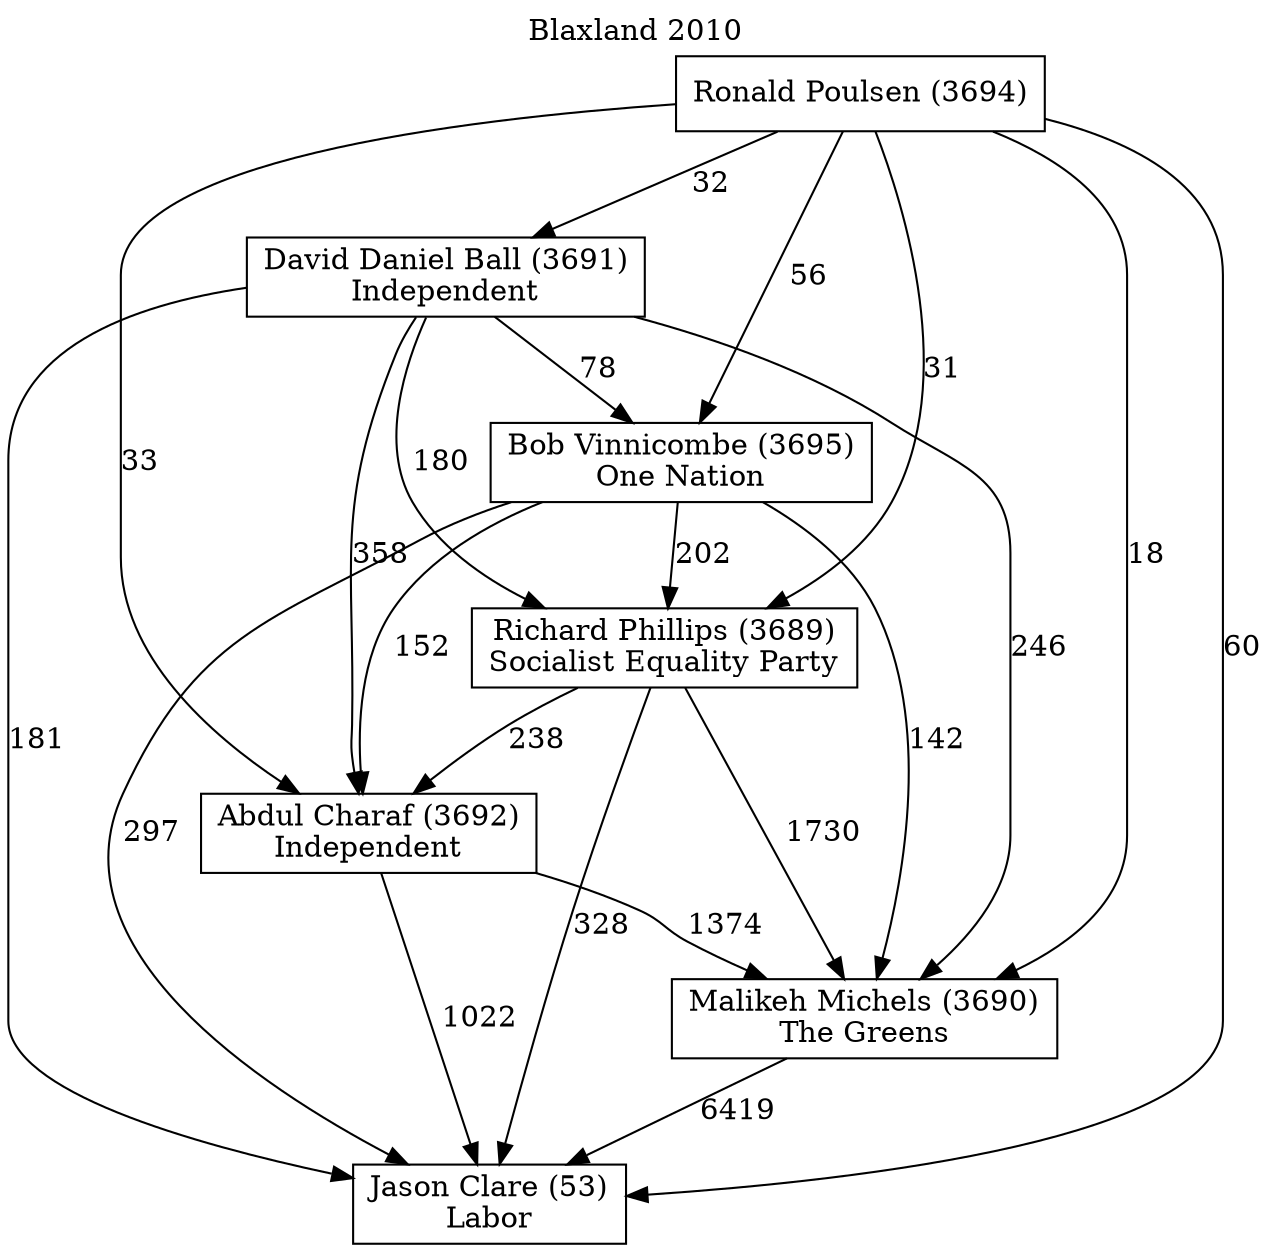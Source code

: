 // House preference flow
digraph "Jason Clare (53)_Blaxland_2010" {
	graph [label="Blaxland 2010" labelloc=t mclimit=10]
	node [shape=box]
	"Abdul Charaf (3692)" [label="Abdul Charaf (3692)
Independent"]
	"Bob Vinnicombe (3695)" [label="Bob Vinnicombe (3695)
One Nation"]
	"David Daniel Ball (3691)" [label="David Daniel Ball (3691)
Independent"]
	"Jason Clare (53)" [label="Jason Clare (53)
Labor"]
	"Malikeh Michels (3690)" [label="Malikeh Michels (3690)
The Greens"]
	"Richard Phillips (3689)" [label="Richard Phillips (3689)
Socialist Equality Party"]
	"Ronald Poulsen (3694)" [label="Ronald Poulsen (3694)
"]
	"Abdul Charaf (3692)" -> "Jason Clare (53)" [label=1022]
	"Abdul Charaf (3692)" -> "Malikeh Michels (3690)" [label=1374]
	"Bob Vinnicombe (3695)" -> "Abdul Charaf (3692)" [label=152]
	"Bob Vinnicombe (3695)" -> "Jason Clare (53)" [label=297]
	"Bob Vinnicombe (3695)" -> "Malikeh Michels (3690)" [label=142]
	"Bob Vinnicombe (3695)" -> "Richard Phillips (3689)" [label=202]
	"David Daniel Ball (3691)" -> "Abdul Charaf (3692)" [label=358]
	"David Daniel Ball (3691)" -> "Bob Vinnicombe (3695)" [label=78]
	"David Daniel Ball (3691)" -> "Jason Clare (53)" [label=181]
	"David Daniel Ball (3691)" -> "Malikeh Michels (3690)" [label=246]
	"David Daniel Ball (3691)" -> "Richard Phillips (3689)" [label=180]
	"Malikeh Michels (3690)" -> "Jason Clare (53)" [label=6419]
	"Richard Phillips (3689)" -> "Abdul Charaf (3692)" [label=238]
	"Richard Phillips (3689)" -> "Jason Clare (53)" [label=328]
	"Richard Phillips (3689)" -> "Malikeh Michels (3690)" [label=1730]
	"Ronald Poulsen (3694)" -> "Abdul Charaf (3692)" [label=33]
	"Ronald Poulsen (3694)" -> "Bob Vinnicombe (3695)" [label=56]
	"Ronald Poulsen (3694)" -> "David Daniel Ball (3691)" [label=32]
	"Ronald Poulsen (3694)" -> "Jason Clare (53)" [label=60]
	"Ronald Poulsen (3694)" -> "Malikeh Michels (3690)" [label=18]
	"Ronald Poulsen (3694)" -> "Richard Phillips (3689)" [label=31]
}
